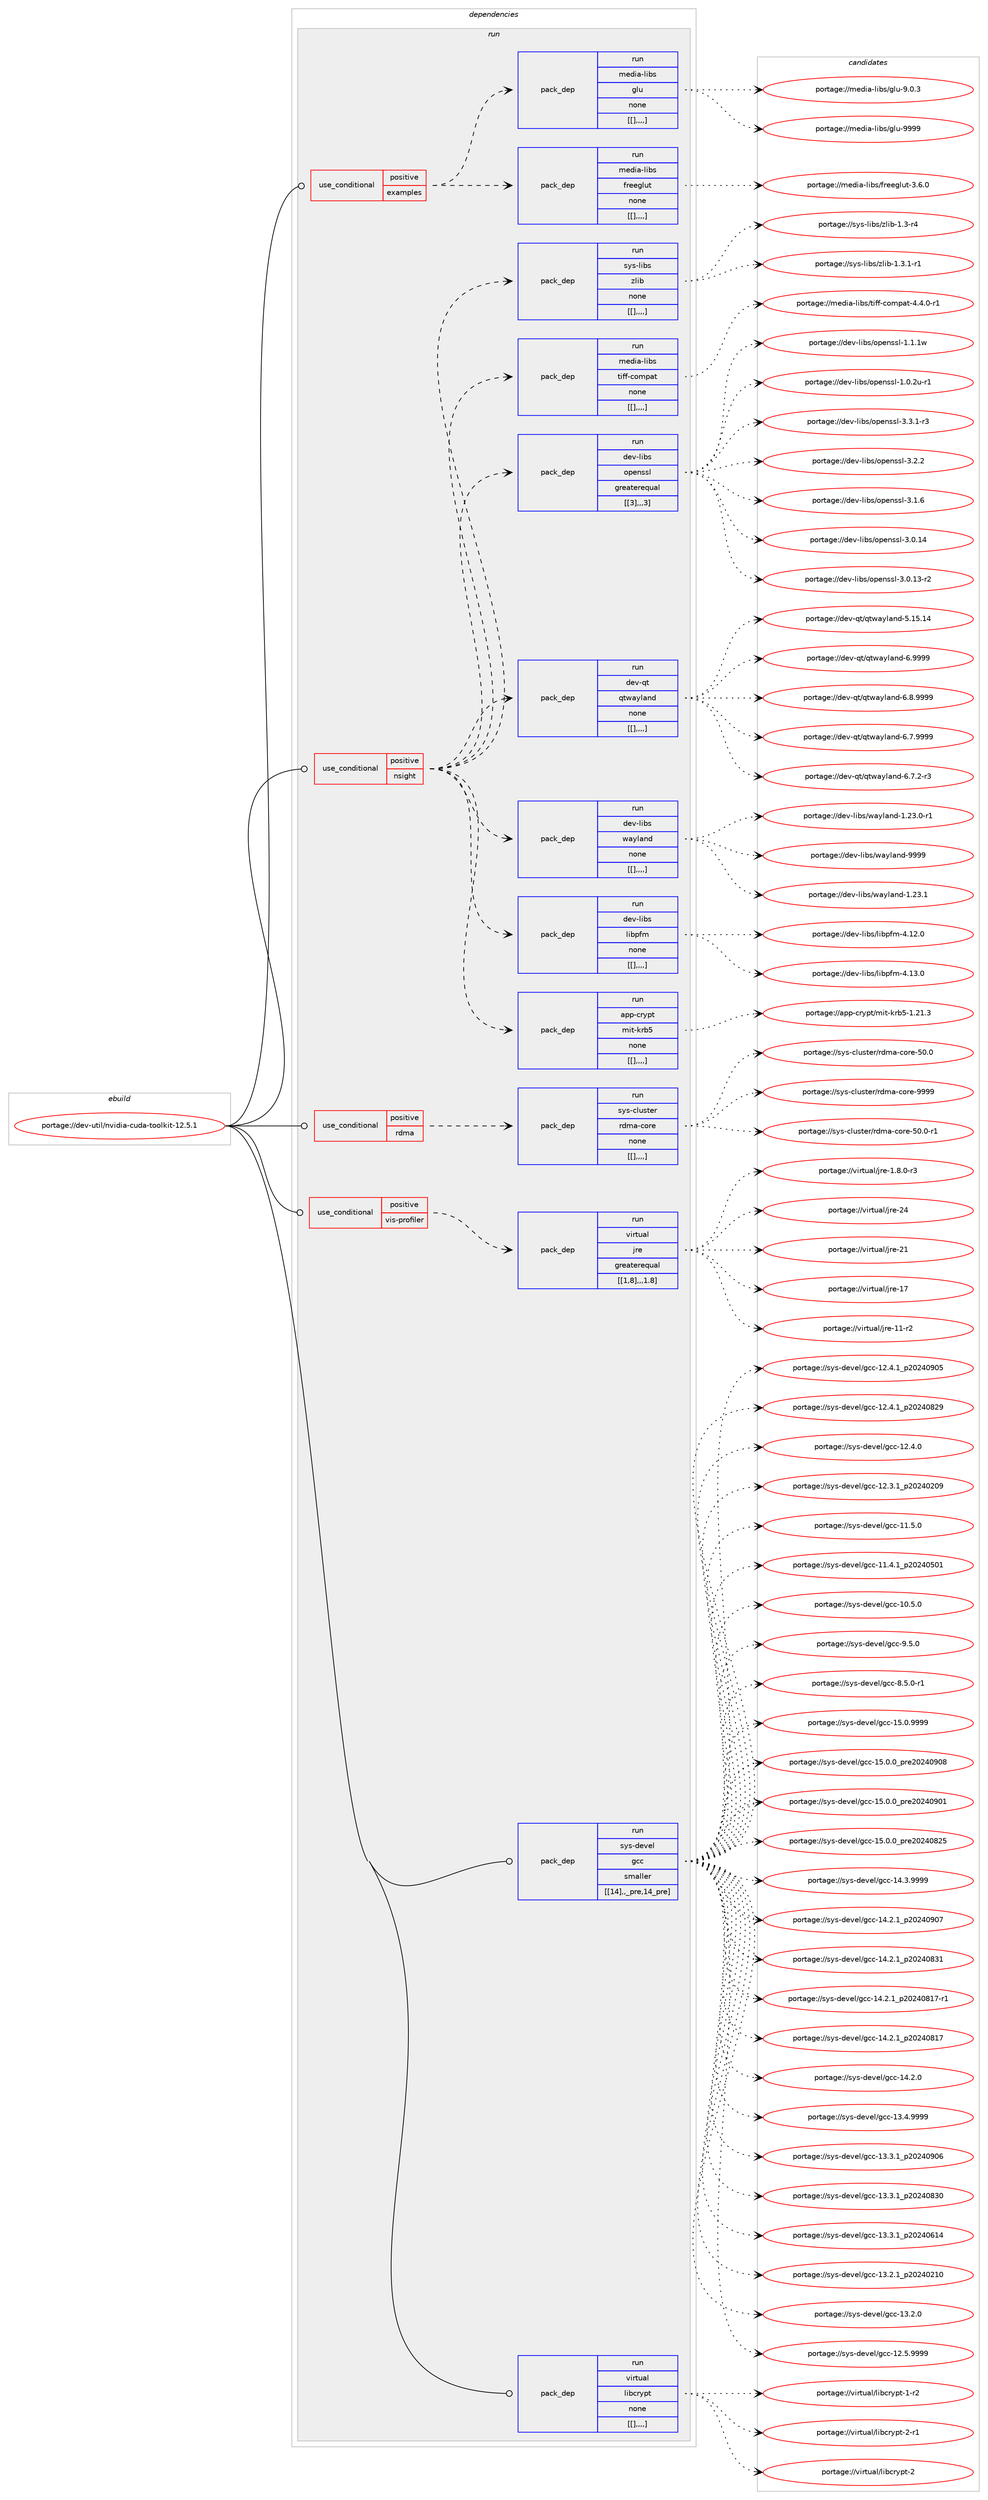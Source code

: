 digraph prolog {

# *************
# Graph options
# *************

newrank=true;
concentrate=true;
compound=true;
graph [rankdir=LR,fontname=Helvetica,fontsize=10,ranksep=1.5];#, ranksep=2.5, nodesep=0.2];
edge  [arrowhead=vee];
node  [fontname=Helvetica,fontsize=10];

# **********
# The ebuild
# **********

subgraph cluster_leftcol {
color=gray;
label=<<i>ebuild</i>>;
id [label="portage://dev-util/nvidia-cuda-toolkit-12.5.1", color=red, width=4, href="../dev-util/nvidia-cuda-toolkit-12.5.1.svg"];
}

# ****************
# The dependencies
# ****************

subgraph cluster_midcol {
color=gray;
label=<<i>dependencies</i>>;
subgraph cluster_compile {
fillcolor="#eeeeee";
style=filled;
label=<<i>compile</i>>;
}
subgraph cluster_compileandrun {
fillcolor="#eeeeee";
style=filled;
label=<<i>compile and run</i>>;
}
subgraph cluster_run {
fillcolor="#eeeeee";
style=filled;
label=<<i>run</i>>;
subgraph cond62821 {
dependency220969 [label=<<TABLE BORDER="0" CELLBORDER="1" CELLSPACING="0" CELLPADDING="4"><TR><TD ROWSPAN="3" CELLPADDING="10">use_conditional</TD></TR><TR><TD>positive</TD></TR><TR><TD>examples</TD></TR></TABLE>>, shape=none, color=red];
subgraph pack156719 {
dependency220970 [label=<<TABLE BORDER="0" CELLBORDER="1" CELLSPACING="0" CELLPADDING="4" WIDTH="220"><TR><TD ROWSPAN="6" CELLPADDING="30">pack_dep</TD></TR><TR><TD WIDTH="110">run</TD></TR><TR><TD>media-libs</TD></TR><TR><TD>freeglut</TD></TR><TR><TD>none</TD></TR><TR><TD>[[],,,,]</TD></TR></TABLE>>, shape=none, color=blue];
}
dependency220969:e -> dependency220970:w [weight=20,style="dashed",arrowhead="vee"];
subgraph pack156720 {
dependency220971 [label=<<TABLE BORDER="0" CELLBORDER="1" CELLSPACING="0" CELLPADDING="4" WIDTH="220"><TR><TD ROWSPAN="6" CELLPADDING="30">pack_dep</TD></TR><TR><TD WIDTH="110">run</TD></TR><TR><TD>media-libs</TD></TR><TR><TD>glu</TD></TR><TR><TD>none</TD></TR><TR><TD>[[],,,,]</TD></TR></TABLE>>, shape=none, color=blue];
}
dependency220969:e -> dependency220971:w [weight=20,style="dashed",arrowhead="vee"];
}
id:e -> dependency220969:w [weight=20,style="solid",arrowhead="odot"];
subgraph cond62822 {
dependency220972 [label=<<TABLE BORDER="0" CELLBORDER="1" CELLSPACING="0" CELLPADDING="4"><TR><TD ROWSPAN="3" CELLPADDING="10">use_conditional</TD></TR><TR><TD>positive</TD></TR><TR><TD>nsight</TD></TR></TABLE>>, shape=none, color=red];
subgraph pack156721 {
dependency220973 [label=<<TABLE BORDER="0" CELLBORDER="1" CELLSPACING="0" CELLPADDING="4" WIDTH="220"><TR><TD ROWSPAN="6" CELLPADDING="30">pack_dep</TD></TR><TR><TD WIDTH="110">run</TD></TR><TR><TD>app-crypt</TD></TR><TR><TD>mit-krb5</TD></TR><TR><TD>none</TD></TR><TR><TD>[[],,,,]</TD></TR></TABLE>>, shape=none, color=blue];
}
dependency220972:e -> dependency220973:w [weight=20,style="dashed",arrowhead="vee"];
subgraph pack156722 {
dependency220974 [label=<<TABLE BORDER="0" CELLBORDER="1" CELLSPACING="0" CELLPADDING="4" WIDTH="220"><TR><TD ROWSPAN="6" CELLPADDING="30">pack_dep</TD></TR><TR><TD WIDTH="110">run</TD></TR><TR><TD>dev-libs</TD></TR><TR><TD>libpfm</TD></TR><TR><TD>none</TD></TR><TR><TD>[[],,,,]</TD></TR></TABLE>>, shape=none, color=blue];
}
dependency220972:e -> dependency220974:w [weight=20,style="dashed",arrowhead="vee"];
subgraph pack156723 {
dependency220975 [label=<<TABLE BORDER="0" CELLBORDER="1" CELLSPACING="0" CELLPADDING="4" WIDTH="220"><TR><TD ROWSPAN="6" CELLPADDING="30">pack_dep</TD></TR><TR><TD WIDTH="110">run</TD></TR><TR><TD>dev-libs</TD></TR><TR><TD>wayland</TD></TR><TR><TD>none</TD></TR><TR><TD>[[],,,,]</TD></TR></TABLE>>, shape=none, color=blue];
}
dependency220972:e -> dependency220975:w [weight=20,style="dashed",arrowhead="vee"];
subgraph pack156724 {
dependency220976 [label=<<TABLE BORDER="0" CELLBORDER="1" CELLSPACING="0" CELLPADDING="4" WIDTH="220"><TR><TD ROWSPAN="6" CELLPADDING="30">pack_dep</TD></TR><TR><TD WIDTH="110">run</TD></TR><TR><TD>dev-qt</TD></TR><TR><TD>qtwayland</TD></TR><TR><TD>none</TD></TR><TR><TD>[[],,,,]</TD></TR></TABLE>>, shape=none, color=blue];
}
dependency220972:e -> dependency220976:w [weight=20,style="dashed",arrowhead="vee"];
subgraph pack156725 {
dependency220977 [label=<<TABLE BORDER="0" CELLBORDER="1" CELLSPACING="0" CELLPADDING="4" WIDTH="220"><TR><TD ROWSPAN="6" CELLPADDING="30">pack_dep</TD></TR><TR><TD WIDTH="110">run</TD></TR><TR><TD>dev-libs</TD></TR><TR><TD>openssl</TD></TR><TR><TD>greaterequal</TD></TR><TR><TD>[[3],,,3]</TD></TR></TABLE>>, shape=none, color=blue];
}
dependency220972:e -> dependency220977:w [weight=20,style="dashed",arrowhead="vee"];
subgraph pack156726 {
dependency220978 [label=<<TABLE BORDER="0" CELLBORDER="1" CELLSPACING="0" CELLPADDING="4" WIDTH="220"><TR><TD ROWSPAN="6" CELLPADDING="30">pack_dep</TD></TR><TR><TD WIDTH="110">run</TD></TR><TR><TD>media-libs</TD></TR><TR><TD>tiff-compat</TD></TR><TR><TD>none</TD></TR><TR><TD>[[],,,,]</TD></TR></TABLE>>, shape=none, color=blue];
}
dependency220972:e -> dependency220978:w [weight=20,style="dashed",arrowhead="vee"];
subgraph pack156727 {
dependency220979 [label=<<TABLE BORDER="0" CELLBORDER="1" CELLSPACING="0" CELLPADDING="4" WIDTH="220"><TR><TD ROWSPAN="6" CELLPADDING="30">pack_dep</TD></TR><TR><TD WIDTH="110">run</TD></TR><TR><TD>sys-libs</TD></TR><TR><TD>zlib</TD></TR><TR><TD>none</TD></TR><TR><TD>[[],,,,]</TD></TR></TABLE>>, shape=none, color=blue];
}
dependency220972:e -> dependency220979:w [weight=20,style="dashed",arrowhead="vee"];
}
id:e -> dependency220972:w [weight=20,style="solid",arrowhead="odot"];
subgraph cond62823 {
dependency220980 [label=<<TABLE BORDER="0" CELLBORDER="1" CELLSPACING="0" CELLPADDING="4"><TR><TD ROWSPAN="3" CELLPADDING="10">use_conditional</TD></TR><TR><TD>positive</TD></TR><TR><TD>rdma</TD></TR></TABLE>>, shape=none, color=red];
subgraph pack156728 {
dependency220981 [label=<<TABLE BORDER="0" CELLBORDER="1" CELLSPACING="0" CELLPADDING="4" WIDTH="220"><TR><TD ROWSPAN="6" CELLPADDING="30">pack_dep</TD></TR><TR><TD WIDTH="110">run</TD></TR><TR><TD>sys-cluster</TD></TR><TR><TD>rdma-core</TD></TR><TR><TD>none</TD></TR><TR><TD>[[],,,,]</TD></TR></TABLE>>, shape=none, color=blue];
}
dependency220980:e -> dependency220981:w [weight=20,style="dashed",arrowhead="vee"];
}
id:e -> dependency220980:w [weight=20,style="solid",arrowhead="odot"];
subgraph cond62824 {
dependency220982 [label=<<TABLE BORDER="0" CELLBORDER="1" CELLSPACING="0" CELLPADDING="4"><TR><TD ROWSPAN="3" CELLPADDING="10">use_conditional</TD></TR><TR><TD>positive</TD></TR><TR><TD>vis-profiler</TD></TR></TABLE>>, shape=none, color=red];
subgraph pack156729 {
dependency220983 [label=<<TABLE BORDER="0" CELLBORDER="1" CELLSPACING="0" CELLPADDING="4" WIDTH="220"><TR><TD ROWSPAN="6" CELLPADDING="30">pack_dep</TD></TR><TR><TD WIDTH="110">run</TD></TR><TR><TD>virtual</TD></TR><TR><TD>jre</TD></TR><TR><TD>greaterequal</TD></TR><TR><TD>[[1,8],,,1.8]</TD></TR></TABLE>>, shape=none, color=blue];
}
dependency220982:e -> dependency220983:w [weight=20,style="dashed",arrowhead="vee"];
}
id:e -> dependency220982:w [weight=20,style="solid",arrowhead="odot"];
subgraph pack156730 {
dependency220984 [label=<<TABLE BORDER="0" CELLBORDER="1" CELLSPACING="0" CELLPADDING="4" WIDTH="220"><TR><TD ROWSPAN="6" CELLPADDING="30">pack_dep</TD></TR><TR><TD WIDTH="110">run</TD></TR><TR><TD>sys-devel</TD></TR><TR><TD>gcc</TD></TR><TR><TD>smaller</TD></TR><TR><TD>[[14],,_pre,14_pre]</TD></TR></TABLE>>, shape=none, color=blue];
}
id:e -> dependency220984:w [weight=20,style="solid",arrowhead="odot"];
subgraph pack156731 {
dependency220985 [label=<<TABLE BORDER="0" CELLBORDER="1" CELLSPACING="0" CELLPADDING="4" WIDTH="220"><TR><TD ROWSPAN="6" CELLPADDING="30">pack_dep</TD></TR><TR><TD WIDTH="110">run</TD></TR><TR><TD>virtual</TD></TR><TR><TD>libcrypt</TD></TR><TR><TD>none</TD></TR><TR><TD>[[],,,,]</TD></TR></TABLE>>, shape=none, color=blue];
}
id:e -> dependency220985:w [weight=20,style="solid",arrowhead="odot"];
}
}

# **************
# The candidates
# **************

subgraph cluster_choices {
rank=same;
color=gray;
label=<<i>candidates</i>>;

subgraph choice156719 {
color=black;
nodesep=1;
choice10910110010597451081059811547102114101101103108117116455146544648 [label="portage://media-libs/freeglut-3.6.0", color=red, width=4,href="../media-libs/freeglut-3.6.0.svg"];
dependency220970:e -> choice10910110010597451081059811547102114101101103108117116455146544648:w [style=dotted,weight="100"];
}
subgraph choice156720 {
color=black;
nodesep=1;
choice109101100105974510810598115471031081174557575757 [label="portage://media-libs/glu-9999", color=red, width=4,href="../media-libs/glu-9999.svg"];
choice10910110010597451081059811547103108117455746484651 [label="portage://media-libs/glu-9.0.3", color=red, width=4,href="../media-libs/glu-9.0.3.svg"];
dependency220971:e -> choice109101100105974510810598115471031081174557575757:w [style=dotted,weight="100"];
dependency220971:e -> choice10910110010597451081059811547103108117455746484651:w [style=dotted,weight="100"];
}
subgraph choice156721 {
color=black;
nodesep=1;
choice9711211245991141211121164710910511645107114985345494650494651 [label="portage://app-crypt/mit-krb5-1.21.3", color=red, width=4,href="../app-crypt/mit-krb5-1.21.3.svg"];
dependency220973:e -> choice9711211245991141211121164710910511645107114985345494650494651:w [style=dotted,weight="100"];
}
subgraph choice156722 {
color=black;
nodesep=1;
choice1001011184510810598115471081059811210210945524649514648 [label="portage://dev-libs/libpfm-4.13.0", color=red, width=4,href="../dev-libs/libpfm-4.13.0.svg"];
choice1001011184510810598115471081059811210210945524649504648 [label="portage://dev-libs/libpfm-4.12.0", color=red, width=4,href="../dev-libs/libpfm-4.12.0.svg"];
dependency220974:e -> choice1001011184510810598115471081059811210210945524649514648:w [style=dotted,weight="100"];
dependency220974:e -> choice1001011184510810598115471081059811210210945524649504648:w [style=dotted,weight="100"];
}
subgraph choice156723 {
color=black;
nodesep=1;
choice10010111845108105981154711997121108971101004557575757 [label="portage://dev-libs/wayland-9999", color=red, width=4,href="../dev-libs/wayland-9999.svg"];
choice100101118451081059811547119971211089711010045494650514649 [label="portage://dev-libs/wayland-1.23.1", color=red, width=4,href="../dev-libs/wayland-1.23.1.svg"];
choice1001011184510810598115471199712110897110100454946505146484511449 [label="portage://dev-libs/wayland-1.23.0-r1", color=red, width=4,href="../dev-libs/wayland-1.23.0-r1.svg"];
dependency220975:e -> choice10010111845108105981154711997121108971101004557575757:w [style=dotted,weight="100"];
dependency220975:e -> choice100101118451081059811547119971211089711010045494650514649:w [style=dotted,weight="100"];
dependency220975:e -> choice1001011184510810598115471199712110897110100454946505146484511449:w [style=dotted,weight="100"];
}
subgraph choice156724 {
color=black;
nodesep=1;
choice1001011184511311647113116119971211089711010045544657575757 [label="portage://dev-qt/qtwayland-6.9999", color=red, width=4,href="../dev-qt/qtwayland-6.9999.svg"];
choice10010111845113116471131161199712110897110100455446564657575757 [label="portage://dev-qt/qtwayland-6.8.9999", color=red, width=4,href="../dev-qt/qtwayland-6.8.9999.svg"];
choice10010111845113116471131161199712110897110100455446554657575757 [label="portage://dev-qt/qtwayland-6.7.9999", color=red, width=4,href="../dev-qt/qtwayland-6.7.9999.svg"];
choice100101118451131164711311611997121108971101004554465546504511451 [label="portage://dev-qt/qtwayland-6.7.2-r3", color=red, width=4,href="../dev-qt/qtwayland-6.7.2-r3.svg"];
choice100101118451131164711311611997121108971101004553464953464952 [label="portage://dev-qt/qtwayland-5.15.14", color=red, width=4,href="../dev-qt/qtwayland-5.15.14.svg"];
dependency220976:e -> choice1001011184511311647113116119971211089711010045544657575757:w [style=dotted,weight="100"];
dependency220976:e -> choice10010111845113116471131161199712110897110100455446564657575757:w [style=dotted,weight="100"];
dependency220976:e -> choice10010111845113116471131161199712110897110100455446554657575757:w [style=dotted,weight="100"];
dependency220976:e -> choice100101118451131164711311611997121108971101004554465546504511451:w [style=dotted,weight="100"];
dependency220976:e -> choice100101118451131164711311611997121108971101004553464953464952:w [style=dotted,weight="100"];
}
subgraph choice156725 {
color=black;
nodesep=1;
choice1001011184510810598115471111121011101151151084551465146494511451 [label="portage://dev-libs/openssl-3.3.1-r3", color=red, width=4,href="../dev-libs/openssl-3.3.1-r3.svg"];
choice100101118451081059811547111112101110115115108455146504650 [label="portage://dev-libs/openssl-3.2.2", color=red, width=4,href="../dev-libs/openssl-3.2.2.svg"];
choice100101118451081059811547111112101110115115108455146494654 [label="portage://dev-libs/openssl-3.1.6", color=red, width=4,href="../dev-libs/openssl-3.1.6.svg"];
choice10010111845108105981154711111210111011511510845514648464952 [label="portage://dev-libs/openssl-3.0.14", color=red, width=4,href="../dev-libs/openssl-3.0.14.svg"];
choice100101118451081059811547111112101110115115108455146484649514511450 [label="portage://dev-libs/openssl-3.0.13-r2", color=red, width=4,href="../dev-libs/openssl-3.0.13-r2.svg"];
choice100101118451081059811547111112101110115115108454946494649119 [label="portage://dev-libs/openssl-1.1.1w", color=red, width=4,href="../dev-libs/openssl-1.1.1w.svg"];
choice1001011184510810598115471111121011101151151084549464846501174511449 [label="portage://dev-libs/openssl-1.0.2u-r1", color=red, width=4,href="../dev-libs/openssl-1.0.2u-r1.svg"];
dependency220977:e -> choice1001011184510810598115471111121011101151151084551465146494511451:w [style=dotted,weight="100"];
dependency220977:e -> choice100101118451081059811547111112101110115115108455146504650:w [style=dotted,weight="100"];
dependency220977:e -> choice100101118451081059811547111112101110115115108455146494654:w [style=dotted,weight="100"];
dependency220977:e -> choice10010111845108105981154711111210111011511510845514648464952:w [style=dotted,weight="100"];
dependency220977:e -> choice100101118451081059811547111112101110115115108455146484649514511450:w [style=dotted,weight="100"];
dependency220977:e -> choice100101118451081059811547111112101110115115108454946494649119:w [style=dotted,weight="100"];
dependency220977:e -> choice1001011184510810598115471111121011101151151084549464846501174511449:w [style=dotted,weight="100"];
}
subgraph choice156726 {
color=black;
nodesep=1;
choice109101100105974510810598115471161051021024599111109112971164552465246484511449 [label="portage://media-libs/tiff-compat-4.4.0-r1", color=red, width=4,href="../media-libs/tiff-compat-4.4.0-r1.svg"];
dependency220978:e -> choice109101100105974510810598115471161051021024599111109112971164552465246484511449:w [style=dotted,weight="100"];
}
subgraph choice156727 {
color=black;
nodesep=1;
choice115121115451081059811547122108105984549465146494511449 [label="portage://sys-libs/zlib-1.3.1-r1", color=red, width=4,href="../sys-libs/zlib-1.3.1-r1.svg"];
choice11512111545108105981154712210810598454946514511452 [label="portage://sys-libs/zlib-1.3-r4", color=red, width=4,href="../sys-libs/zlib-1.3-r4.svg"];
dependency220979:e -> choice115121115451081059811547122108105984549465146494511449:w [style=dotted,weight="100"];
dependency220979:e -> choice11512111545108105981154712210810598454946514511452:w [style=dotted,weight="100"];
}
subgraph choice156728 {
color=black;
nodesep=1;
choice1151211154599108117115116101114471141001099745991111141014557575757 [label="portage://sys-cluster/rdma-core-9999", color=red, width=4,href="../sys-cluster/rdma-core-9999.svg"];
choice11512111545991081171151161011144711410010997459911111410145534846484511449 [label="portage://sys-cluster/rdma-core-50.0-r1", color=red, width=4,href="../sys-cluster/rdma-core-50.0-r1.svg"];
choice1151211154599108117115116101114471141001099745991111141014553484648 [label="portage://sys-cluster/rdma-core-50.0", color=red, width=4,href="../sys-cluster/rdma-core-50.0.svg"];
dependency220981:e -> choice1151211154599108117115116101114471141001099745991111141014557575757:w [style=dotted,weight="100"];
dependency220981:e -> choice11512111545991081171151161011144711410010997459911111410145534846484511449:w [style=dotted,weight="100"];
dependency220981:e -> choice1151211154599108117115116101114471141001099745991111141014553484648:w [style=dotted,weight="100"];
}
subgraph choice156729 {
color=black;
nodesep=1;
choice1181051141161179710847106114101455052 [label="portage://virtual/jre-24", color=red, width=4,href="../virtual/jre-24.svg"];
choice1181051141161179710847106114101455049 [label="portage://virtual/jre-21", color=red, width=4,href="../virtual/jre-21.svg"];
choice1181051141161179710847106114101454955 [label="portage://virtual/jre-17", color=red, width=4,href="../virtual/jre-17.svg"];
choice11810511411611797108471061141014549494511450 [label="portage://virtual/jre-11-r2", color=red, width=4,href="../virtual/jre-11-r2.svg"];
choice11810511411611797108471061141014549465646484511451 [label="portage://virtual/jre-1.8.0-r3", color=red, width=4,href="../virtual/jre-1.8.0-r3.svg"];
dependency220983:e -> choice1181051141161179710847106114101455052:w [style=dotted,weight="100"];
dependency220983:e -> choice1181051141161179710847106114101455049:w [style=dotted,weight="100"];
dependency220983:e -> choice1181051141161179710847106114101454955:w [style=dotted,weight="100"];
dependency220983:e -> choice11810511411611797108471061141014549494511450:w [style=dotted,weight="100"];
dependency220983:e -> choice11810511411611797108471061141014549465646484511451:w [style=dotted,weight="100"];
}
subgraph choice156730 {
color=black;
nodesep=1;
choice1151211154510010111810110847103999945495346484657575757 [label="portage://sys-devel/gcc-15.0.9999", color=red, width=4,href="../sys-devel/gcc-15.0.9999.svg"];
choice1151211154510010111810110847103999945495346484648951121141015048505248574856 [label="portage://sys-devel/gcc-15.0.0_pre20240908", color=red, width=4,href="../sys-devel/gcc-15.0.0_pre20240908.svg"];
choice1151211154510010111810110847103999945495346484648951121141015048505248574849 [label="portage://sys-devel/gcc-15.0.0_pre20240901", color=red, width=4,href="../sys-devel/gcc-15.0.0_pre20240901.svg"];
choice1151211154510010111810110847103999945495346484648951121141015048505248565053 [label="portage://sys-devel/gcc-15.0.0_pre20240825", color=red, width=4,href="../sys-devel/gcc-15.0.0_pre20240825.svg"];
choice1151211154510010111810110847103999945495246514657575757 [label="portage://sys-devel/gcc-14.3.9999", color=red, width=4,href="../sys-devel/gcc-14.3.9999.svg"];
choice1151211154510010111810110847103999945495246504649951125048505248574855 [label="portage://sys-devel/gcc-14.2.1_p20240907", color=red, width=4,href="../sys-devel/gcc-14.2.1_p20240907.svg"];
choice1151211154510010111810110847103999945495246504649951125048505248565149 [label="portage://sys-devel/gcc-14.2.1_p20240831", color=red, width=4,href="../sys-devel/gcc-14.2.1_p20240831.svg"];
choice11512111545100101118101108471039999454952465046499511250485052485649554511449 [label="portage://sys-devel/gcc-14.2.1_p20240817-r1", color=red, width=4,href="../sys-devel/gcc-14.2.1_p20240817-r1.svg"];
choice1151211154510010111810110847103999945495246504649951125048505248564955 [label="portage://sys-devel/gcc-14.2.1_p20240817", color=red, width=4,href="../sys-devel/gcc-14.2.1_p20240817.svg"];
choice1151211154510010111810110847103999945495246504648 [label="portage://sys-devel/gcc-14.2.0", color=red, width=4,href="../sys-devel/gcc-14.2.0.svg"];
choice1151211154510010111810110847103999945495146524657575757 [label="portage://sys-devel/gcc-13.4.9999", color=red, width=4,href="../sys-devel/gcc-13.4.9999.svg"];
choice1151211154510010111810110847103999945495146514649951125048505248574854 [label="portage://sys-devel/gcc-13.3.1_p20240906", color=red, width=4,href="../sys-devel/gcc-13.3.1_p20240906.svg"];
choice1151211154510010111810110847103999945495146514649951125048505248565148 [label="portage://sys-devel/gcc-13.3.1_p20240830", color=red, width=4,href="../sys-devel/gcc-13.3.1_p20240830.svg"];
choice1151211154510010111810110847103999945495146514649951125048505248544952 [label="portage://sys-devel/gcc-13.3.1_p20240614", color=red, width=4,href="../sys-devel/gcc-13.3.1_p20240614.svg"];
choice1151211154510010111810110847103999945495146504649951125048505248504948 [label="portage://sys-devel/gcc-13.2.1_p20240210", color=red, width=4,href="../sys-devel/gcc-13.2.1_p20240210.svg"];
choice1151211154510010111810110847103999945495146504648 [label="portage://sys-devel/gcc-13.2.0", color=red, width=4,href="../sys-devel/gcc-13.2.0.svg"];
choice1151211154510010111810110847103999945495046534657575757 [label="portage://sys-devel/gcc-12.5.9999", color=red, width=4,href="../sys-devel/gcc-12.5.9999.svg"];
choice1151211154510010111810110847103999945495046524649951125048505248574853 [label="portage://sys-devel/gcc-12.4.1_p20240905", color=red, width=4,href="../sys-devel/gcc-12.4.1_p20240905.svg"];
choice1151211154510010111810110847103999945495046524649951125048505248565057 [label="portage://sys-devel/gcc-12.4.1_p20240829", color=red, width=4,href="../sys-devel/gcc-12.4.1_p20240829.svg"];
choice1151211154510010111810110847103999945495046524648 [label="portage://sys-devel/gcc-12.4.0", color=red, width=4,href="../sys-devel/gcc-12.4.0.svg"];
choice1151211154510010111810110847103999945495046514649951125048505248504857 [label="portage://sys-devel/gcc-12.3.1_p20240209", color=red, width=4,href="../sys-devel/gcc-12.3.1_p20240209.svg"];
choice1151211154510010111810110847103999945494946534648 [label="portage://sys-devel/gcc-11.5.0", color=red, width=4,href="../sys-devel/gcc-11.5.0.svg"];
choice1151211154510010111810110847103999945494946524649951125048505248534849 [label="portage://sys-devel/gcc-11.4.1_p20240501", color=red, width=4,href="../sys-devel/gcc-11.4.1_p20240501.svg"];
choice1151211154510010111810110847103999945494846534648 [label="portage://sys-devel/gcc-10.5.0", color=red, width=4,href="../sys-devel/gcc-10.5.0.svg"];
choice11512111545100101118101108471039999455746534648 [label="portage://sys-devel/gcc-9.5.0", color=red, width=4,href="../sys-devel/gcc-9.5.0.svg"];
choice115121115451001011181011084710399994556465346484511449 [label="portage://sys-devel/gcc-8.5.0-r1", color=red, width=4,href="../sys-devel/gcc-8.5.0-r1.svg"];
dependency220984:e -> choice1151211154510010111810110847103999945495346484657575757:w [style=dotted,weight="100"];
dependency220984:e -> choice1151211154510010111810110847103999945495346484648951121141015048505248574856:w [style=dotted,weight="100"];
dependency220984:e -> choice1151211154510010111810110847103999945495346484648951121141015048505248574849:w [style=dotted,weight="100"];
dependency220984:e -> choice1151211154510010111810110847103999945495346484648951121141015048505248565053:w [style=dotted,weight="100"];
dependency220984:e -> choice1151211154510010111810110847103999945495246514657575757:w [style=dotted,weight="100"];
dependency220984:e -> choice1151211154510010111810110847103999945495246504649951125048505248574855:w [style=dotted,weight="100"];
dependency220984:e -> choice1151211154510010111810110847103999945495246504649951125048505248565149:w [style=dotted,weight="100"];
dependency220984:e -> choice11512111545100101118101108471039999454952465046499511250485052485649554511449:w [style=dotted,weight="100"];
dependency220984:e -> choice1151211154510010111810110847103999945495246504649951125048505248564955:w [style=dotted,weight="100"];
dependency220984:e -> choice1151211154510010111810110847103999945495246504648:w [style=dotted,weight="100"];
dependency220984:e -> choice1151211154510010111810110847103999945495146524657575757:w [style=dotted,weight="100"];
dependency220984:e -> choice1151211154510010111810110847103999945495146514649951125048505248574854:w [style=dotted,weight="100"];
dependency220984:e -> choice1151211154510010111810110847103999945495146514649951125048505248565148:w [style=dotted,weight="100"];
dependency220984:e -> choice1151211154510010111810110847103999945495146514649951125048505248544952:w [style=dotted,weight="100"];
dependency220984:e -> choice1151211154510010111810110847103999945495146504649951125048505248504948:w [style=dotted,weight="100"];
dependency220984:e -> choice1151211154510010111810110847103999945495146504648:w [style=dotted,weight="100"];
dependency220984:e -> choice1151211154510010111810110847103999945495046534657575757:w [style=dotted,weight="100"];
dependency220984:e -> choice1151211154510010111810110847103999945495046524649951125048505248574853:w [style=dotted,weight="100"];
dependency220984:e -> choice1151211154510010111810110847103999945495046524649951125048505248565057:w [style=dotted,weight="100"];
dependency220984:e -> choice1151211154510010111810110847103999945495046524648:w [style=dotted,weight="100"];
dependency220984:e -> choice1151211154510010111810110847103999945495046514649951125048505248504857:w [style=dotted,weight="100"];
dependency220984:e -> choice1151211154510010111810110847103999945494946534648:w [style=dotted,weight="100"];
dependency220984:e -> choice1151211154510010111810110847103999945494946524649951125048505248534849:w [style=dotted,weight="100"];
dependency220984:e -> choice1151211154510010111810110847103999945494846534648:w [style=dotted,weight="100"];
dependency220984:e -> choice11512111545100101118101108471039999455746534648:w [style=dotted,weight="100"];
dependency220984:e -> choice115121115451001011181011084710399994556465346484511449:w [style=dotted,weight="100"];
}
subgraph choice156731 {
color=black;
nodesep=1;
choice1181051141161179710847108105989911412111211645504511449 [label="portage://virtual/libcrypt-2-r1", color=red, width=4,href="../virtual/libcrypt-2-r1.svg"];
choice118105114116117971084710810598991141211121164550 [label="portage://virtual/libcrypt-2", color=red, width=4,href="../virtual/libcrypt-2.svg"];
choice1181051141161179710847108105989911412111211645494511450 [label="portage://virtual/libcrypt-1-r2", color=red, width=4,href="../virtual/libcrypt-1-r2.svg"];
dependency220985:e -> choice1181051141161179710847108105989911412111211645504511449:w [style=dotted,weight="100"];
dependency220985:e -> choice118105114116117971084710810598991141211121164550:w [style=dotted,weight="100"];
dependency220985:e -> choice1181051141161179710847108105989911412111211645494511450:w [style=dotted,weight="100"];
}
}

}
